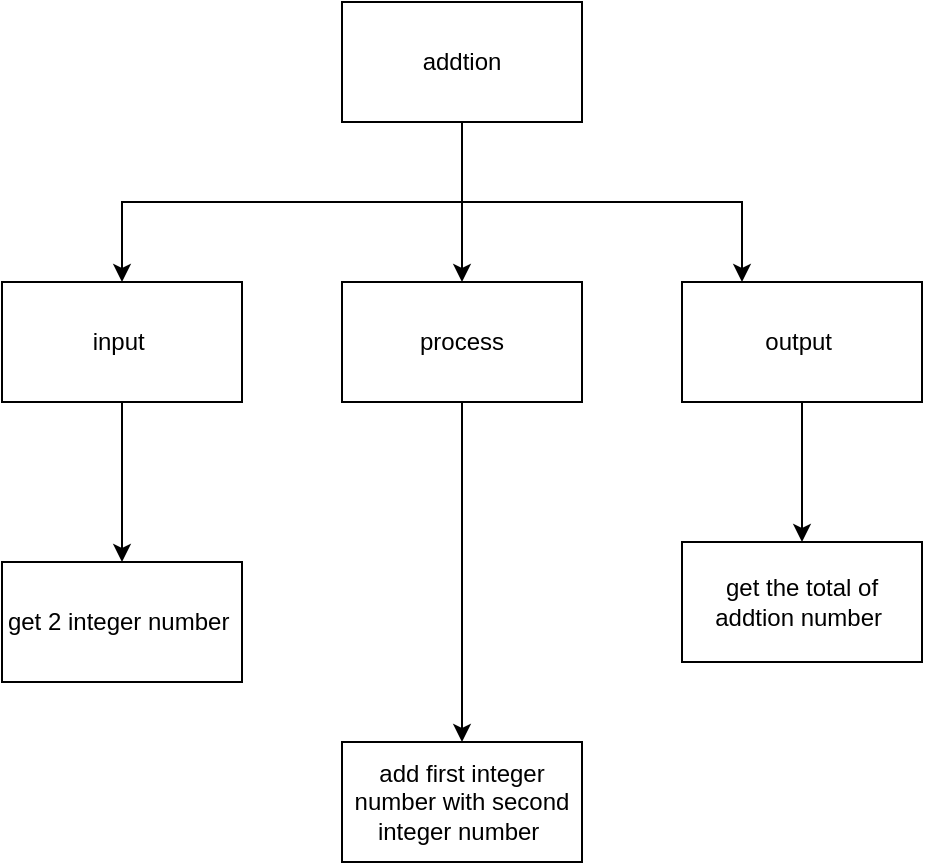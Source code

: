 <mxfile>
    <diagram id="b-8MDv3eXwseDEL6-V1B" name="Page-1">
        <mxGraphModel dx="1074" dy="741" grid="1" gridSize="10" guides="1" tooltips="1" connect="1" arrows="1" fold="1" page="1" pageScale="1" pageWidth="827" pageHeight="1169" math="0" shadow="0">
            <root>
                <mxCell id="0"/>
                <mxCell id="1" parent="0"/>
                <mxCell id="48" style="edgeStyle=orthogonalEdgeStyle;html=1;entryX=0.5;entryY=0;entryDx=0;entryDy=0;rounded=0;" edge="1" parent="1" source="49" target="58">
                    <mxGeometry relative="1" as="geometry"/>
                </mxCell>
                <mxCell id="49" value="input&amp;nbsp;" style="rounded=0;whiteSpace=wrap;html=1;" vertex="1" parent="1">
                    <mxGeometry x="150" y="230" width="120" height="60" as="geometry"/>
                </mxCell>
                <mxCell id="50" style="edgeStyle=orthogonalEdgeStyle;rounded=0;html=1;" edge="1" parent="1" source="53" target="55">
                    <mxGeometry relative="1" as="geometry"/>
                </mxCell>
                <mxCell id="51" style="edgeStyle=orthogonalEdgeStyle;rounded=0;html=1;" edge="1" parent="1" source="53" target="49">
                    <mxGeometry relative="1" as="geometry">
                        <Array as="points">
                            <mxPoint x="380" y="190"/>
                            <mxPoint x="210" y="190"/>
                        </Array>
                    </mxGeometry>
                </mxCell>
                <mxCell id="52" style="edgeStyle=orthogonalEdgeStyle;rounded=0;html=1;" edge="1" parent="1" source="53" target="57">
                    <mxGeometry relative="1" as="geometry">
                        <Array as="points">
                            <mxPoint x="380" y="190"/>
                            <mxPoint x="520" y="190"/>
                        </Array>
                    </mxGeometry>
                </mxCell>
                <mxCell id="53" value="addtion" style="rounded=0;whiteSpace=wrap;html=1;" vertex="1" parent="1">
                    <mxGeometry x="320" y="90" width="120" height="60" as="geometry"/>
                </mxCell>
                <mxCell id="54" style="edgeStyle=orthogonalEdgeStyle;rounded=0;html=1;" edge="1" parent="1" source="55" target="59">
                    <mxGeometry relative="1" as="geometry"/>
                </mxCell>
                <mxCell id="55" value="process" style="rounded=0;whiteSpace=wrap;html=1;" vertex="1" parent="1">
                    <mxGeometry x="320" y="230" width="120" height="60" as="geometry"/>
                </mxCell>
                <mxCell id="56" style="edgeStyle=orthogonalEdgeStyle;rounded=0;html=1;" edge="1" parent="1" source="57" target="60">
                    <mxGeometry relative="1" as="geometry"/>
                </mxCell>
                <mxCell id="57" value="output&amp;nbsp;" style="rounded=0;whiteSpace=wrap;html=1;" vertex="1" parent="1">
                    <mxGeometry x="490" y="230" width="120" height="60" as="geometry"/>
                </mxCell>
                <mxCell id="58" value="get 2 integer number&amp;nbsp;" style="rounded=0;whiteSpace=wrap;html=1;" vertex="1" parent="1">
                    <mxGeometry x="150" y="370" width="120" height="60" as="geometry"/>
                </mxCell>
                <mxCell id="59" value="add first integer number with second integer number&amp;nbsp;" style="rounded=0;whiteSpace=wrap;html=1;" vertex="1" parent="1">
                    <mxGeometry x="320" y="460" width="120" height="60" as="geometry"/>
                </mxCell>
                <mxCell id="60" value="get the total of addtion number&amp;nbsp;" style="rounded=0;whiteSpace=wrap;html=1;" vertex="1" parent="1">
                    <mxGeometry x="490" y="360" width="120" height="60" as="geometry"/>
                </mxCell>
            </root>
        </mxGraphModel>
    </diagram>
</mxfile>
